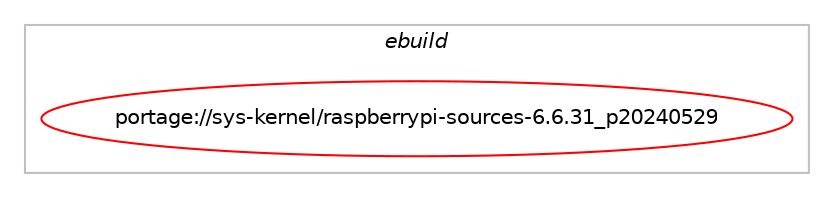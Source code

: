 digraph prolog {

# *************
# Graph options
# *************

newrank=true;
concentrate=true;
compound=true;
graph [rankdir=LR,fontname=Helvetica,fontsize=10,ranksep=1.5];#, ranksep=2.5, nodesep=0.2];
edge  [arrowhead=vee];
node  [fontname=Helvetica,fontsize=10];

# **********
# The ebuild
# **********

subgraph cluster_leftcol {
color=gray;
label=<<i>ebuild</i>>;
id [label="portage://sys-kernel/raspberrypi-sources-6.6.31_p20240529", color=red, width=4, href="../sys-kernel/raspberrypi-sources-6.6.31_p20240529.svg"];
}

# ****************
# The dependencies
# ****************

subgraph cluster_midcol {
color=gray;
label=<<i>dependencies</i>>;
subgraph cluster_compile {
fillcolor="#eeeeee";
style=filled;
label=<<i>compile</i>>;
}
subgraph cluster_compileandrun {
fillcolor="#eeeeee";
style=filled;
label=<<i>compile and run</i>>;
}
subgraph cluster_run {
fillcolor="#eeeeee";
style=filled;
label=<<i>run</i>>;
# *** BEGIN UNKNOWN DEPENDENCY TYPE (TODO) ***
# id -> equal(use_conditional_group(negative,build,portage://sys-kernel/raspberrypi-sources-6.6.31_p20240529,[package_dependency(portage://sys-kernel/raspberrypi-sources-6.6.31_p20240529,run,no,app-alternatives,cpio,none,[,,],[],[]),package_dependency(portage://sys-kernel/raspberrypi-sources-6.6.31_p20240529,run,no,dev-lang,perl,none,[,,],[],[]),package_dependency(portage://sys-kernel/raspberrypi-sources-6.6.31_p20240529,run,no,app-alternatives,bc,none,[,,],[],[]),package_dependency(portage://sys-kernel/raspberrypi-sources-6.6.31_p20240529,run,no,dev-build,make,none,[,,],[],[]),package_dependency(portage://sys-kernel/raspberrypi-sources-6.6.31_p20240529,run,no,sys-devel,bison,none,[,,],[],[]),package_dependency(portage://sys-kernel/raspberrypi-sources-6.6.31_p20240529,run,no,sys-devel,flex,none,[,,],[],[]),package_dependency(portage://sys-kernel/raspberrypi-sources-6.6.31_p20240529,run,no,sys-libs,ncurses,greaterequal,[5.2,,,5.2],[],[]),package_dependency(portage://sys-kernel/raspberrypi-sources-6.6.31_p20240529,run,no,virtual,libelf,none,[,,],[],[]),package_dependency(portage://sys-kernel/raspberrypi-sources-6.6.31_p20240529,run,no,virtual,pkgconfig,none,[,,],[],[])]))
# *** END UNKNOWN DEPENDENCY TYPE (TODO) ***

}
}

# **************
# The candidates
# **************

subgraph cluster_choices {
rank=same;
color=gray;
label=<<i>candidates</i>>;

}

}
